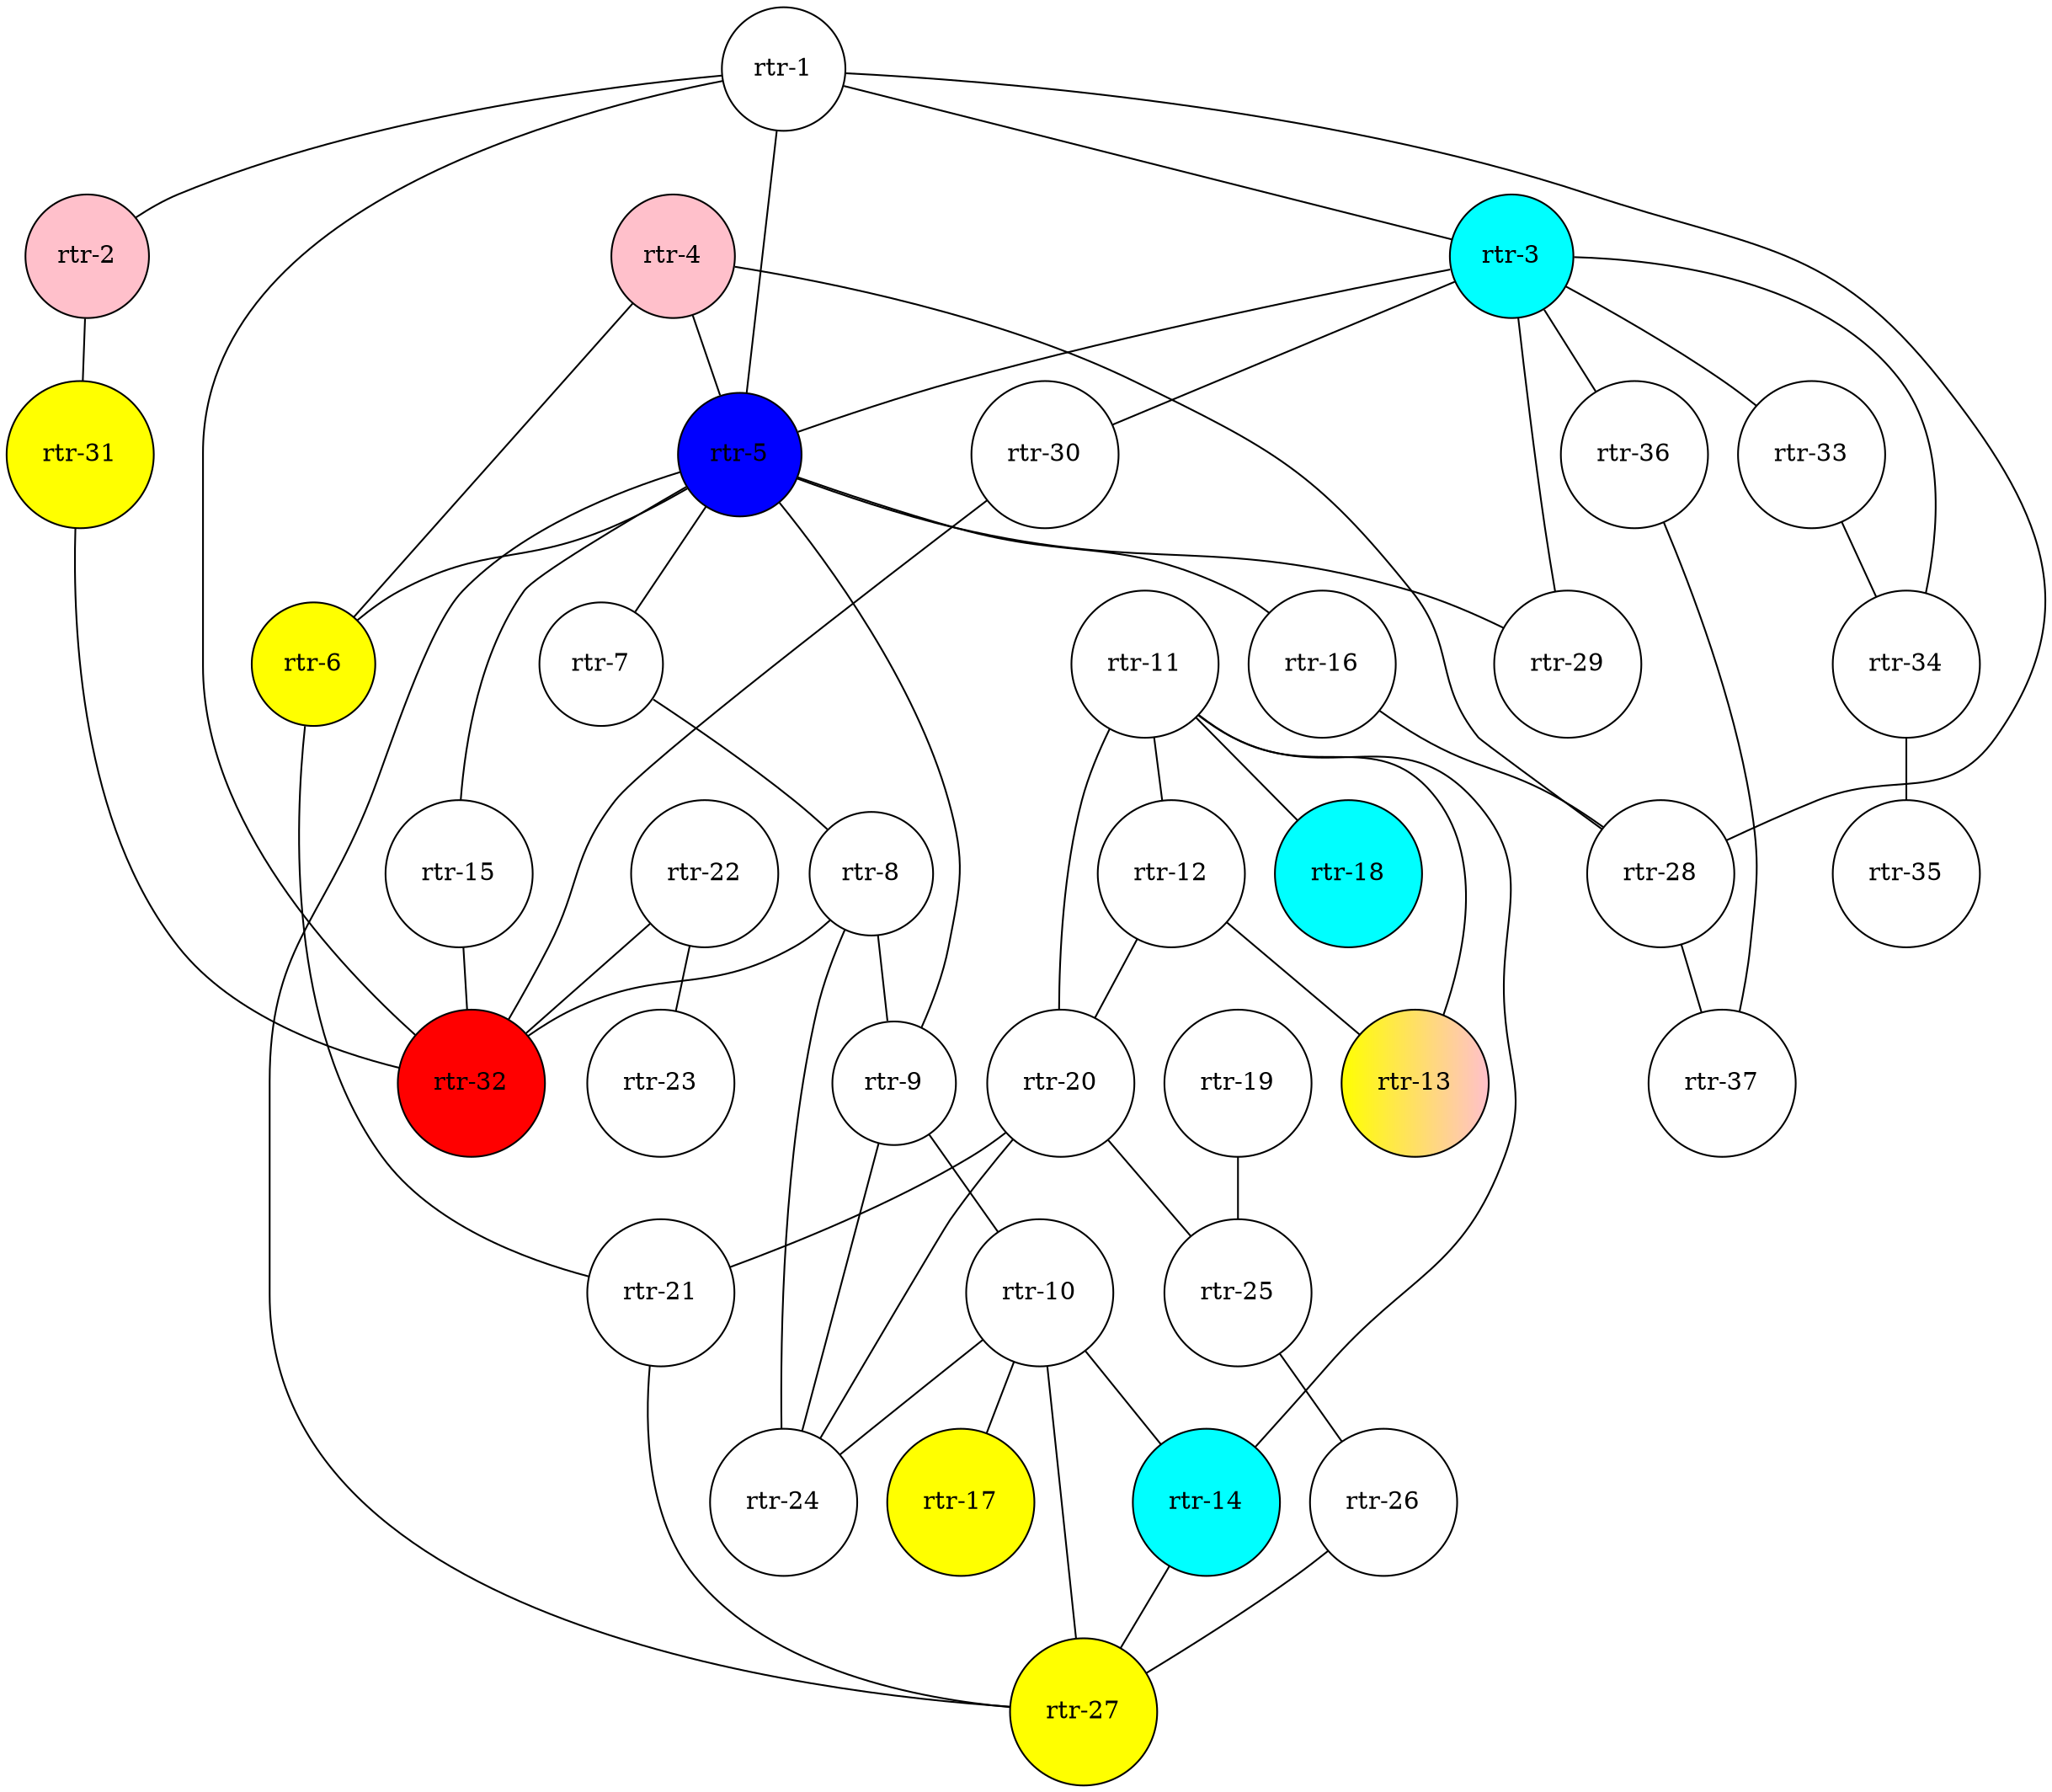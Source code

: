 graph G {
1[shape="circle",width=0.1,label="rtr-2",style=filled,fillcolor="pink"];
3[shape="circle",width=0.1,label="rtr-4",style=filled,fillcolor="pink"];
0[shape="circle",width=0.1,label="rtr-1",style=filled,fillcolor="white"];
4[shape="circle",width=0.1,label="rtr-5",style=filled,fillcolor="blue"];
5[shape="circle",width=0.1,label="rtr-6",style=filled,fillcolor="yellow"];
6[shape="circle",width=0.1,label="rtr-7",style=filled,fillcolor="white"];
2[shape="circle",width=0.1,label="rtr-3",style=filled,fillcolor="aqua"];
7[shape="circle",width=0.1,label="rtr-8",style=filled,fillcolor="white"];
8[shape="circle",width=0.1,label="rtr-9",style=filled,fillcolor="white"];
9[shape="circle",width=0.1,label="rtr-10",style=filled,fillcolor="white"];
10[shape="circle",width=0.1,label="rtr-11",style=filled,fillcolor="white"];
11[shape="circle",width=0.1,label="rtr-12",style=filled,fillcolor="white"];
12[shape="circle",width=0.1,label="rtr-13",style=filled,fillcolor="yellow:pink"];
13[shape="circle",width=0.1,label="rtr-14",style=filled,fillcolor="aqua"];
14[shape="circle",width=0.1,label="rtr-15",style=filled,fillcolor="white"];
15[shape="circle",width=0.1,label="rtr-16",style=filled,fillcolor="white"];
16[shape="circle",width=0.1,label="rtr-17",style=filled,fillcolor="yellow"];
17[shape="circle",width=0.1,label="rtr-18",style=filled,fillcolor="aqua"];
18[shape="circle",width=0.1,label="rtr-19",style=filled,fillcolor="white"];
19[shape="circle",width=0.1,label="rtr-20",style=filled,fillcolor="white"];
20[shape="circle",width=0.1,label="rtr-21",style=filled,fillcolor="white"];
21[shape="circle",width=0.1,label="rtr-22",style=filled,fillcolor="white"];
22[shape="circle",width=0.1,label="rtr-23",style=filled,fillcolor="white"];
23[shape="circle",width=0.1,label="rtr-24",style=filled,fillcolor="white"];
24[shape="circle",width=0.1,label="rtr-25",style=filled,fillcolor="white"];
25[shape="circle",width=0.1,label="rtr-26",style=filled,fillcolor="white"];
26[shape="circle",width=0.1,label="rtr-27",style=filled,fillcolor="yellow"];
27[shape="circle",width=0.1,label="rtr-28",style=filled,fillcolor="white"];
28[shape="circle",width=0.1,label="rtr-29",style=filled,fillcolor="white"];
29[shape="circle",width=0.1,label="rtr-30",style=filled,fillcolor="white"];
30[shape="circle",width=0.1,label="rtr-31",style=filled,fillcolor="yellow"];
31[shape="circle",width=0.1,label="rtr-32",style=filled,fillcolor="red"];
32[shape="circle",width=0.1,label="rtr-33",style=filled,fillcolor="white"];
33[shape="circle",width=0.1,label="rtr-34",style=filled,fillcolor="white"];
34[shape="circle",width=0.1,label="rtr-35",style=filled,fillcolor="white"];
35[shape="circle",width=0.1,label="rtr-36",style=filled,fillcolor="white"];
36[shape="circle",width=0.1,label="rtr-37",style=filled,fillcolor="white"];
0--1 ;
0--2 ;
0--4 ;
0--31 ;
0--27 ;
1--30 ;
2--29 ;
2--32 ;
2--4 ;
2--35 ;
2--33 ;
2--28 ;
3--4 ;
3--5 ;
3--27 ;
4--5 ;
4--6 ;
4--8 ;
4--14 ;
4--15 ;
4--26 ;
4--28 ;
5--20 ;
6--7 ;
7--8 ;
7--23 ;
7--31 ;
8--9 ;
8--23 ;
9--23 ;
9--16 ;
9--26 ;
9--13 ;
10--19 ;
10--17 ;
10--11 ;
10--12 ;
10--13 ;
11--12 ;
11--19 ;
13--26 ;
14--31 ;
15--27 ;
18--24 ;
19--23 ;
19--24 ;
19--20 ;
20--26 ;
21--22 ;
21--31 ;
24--25 ;
25--26 ;
27--36 ;
29--31 ;
30--31 ;
32--33 ;
33--34 ;
35--36 ;
}
